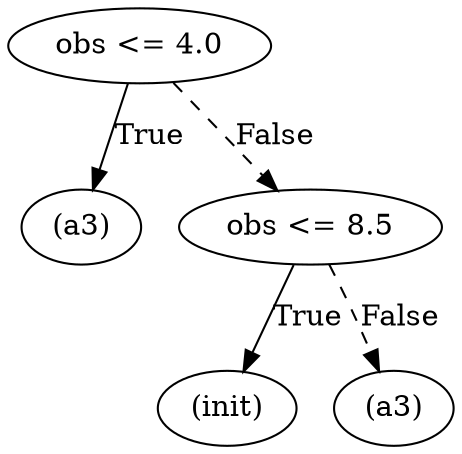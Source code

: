 digraph {
0 [label="obs <= 4.0"];
1 [label="(a3)"];
0 -> 1 [label="True"];
2 [label="obs <= 8.5"];
3 [label="(init)"];
2 -> 3 [label="True"];
4 [label="(a3)"];
2 -> 4 [style="dashed", label="False"];
0 -> 2 [style="dashed", label="False"];

}